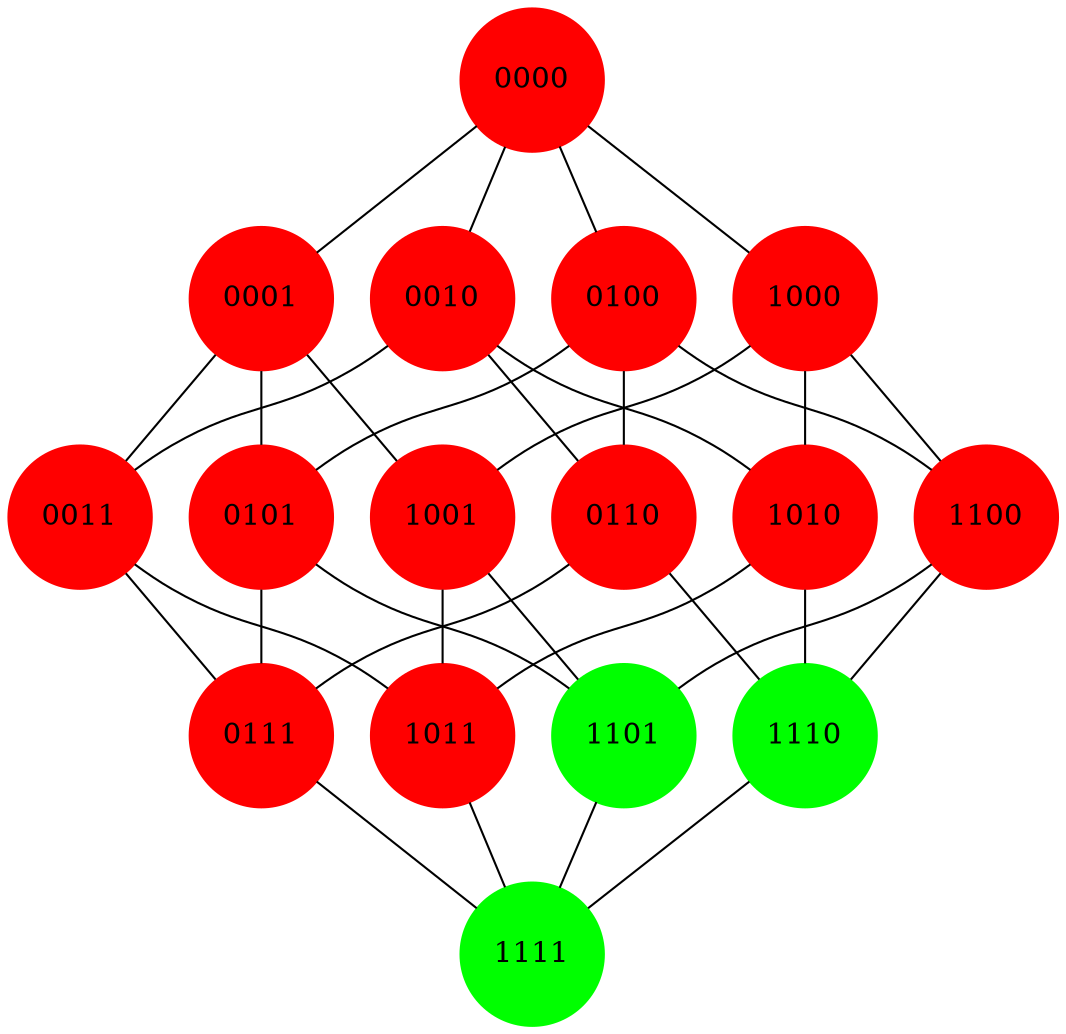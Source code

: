 digraph{
        rankdir=BT
        node[shape=circle, style=filled, label=""]
        edge[dir=none]
1111 [ color = green, label = "1111"]
0111 [ color = red, label = "0111"]
1011 [ color = red, label = "1011"]
1101 [ color = green, label = "1101"]
1110 [ color = green, label = "1110"]
0011 [ color = red, label = "0011"]
0101 [ color = red, label = "0101"]
0110 [ color = red, label = "0110"]
1001 [ color = red, label = "1001"]
1010 [ color = red, label = "1010"]
1100 [ color = red, label = "1100"]
0001 [ color = red, label = "0001"]
0010 [ color = red, label = "0010"]
0100 [ color = red, label = "0100"]
1000 [ color = red, label = "1000"]
0000 [ color = red, label = "0000"]
1111 -> 0111
1111 -> 1011
1111 -> 1101
1111 -> 1110
0111 -> 0011
1011 -> 0011
0111 -> 0101
1101 -> 0101
0111 -> 0110
1110 -> 0110
1011 -> 1001
1101 -> 1001
1011 -> 1010
1110 -> 1010
1101 -> 1100
1110 -> 1100
0011 -> 0001
0101 -> 0001
1001 -> 0001
0011 -> 0010
0110 -> 0010
1010 -> 0010
0101 -> 0100
0110 -> 0100
1100 -> 0100
1001 -> 1000
1010 -> 1000
1100 -> 1000
0001 -> 0000
0010 -> 0000
0100 -> 0000
1000 -> 0000
}